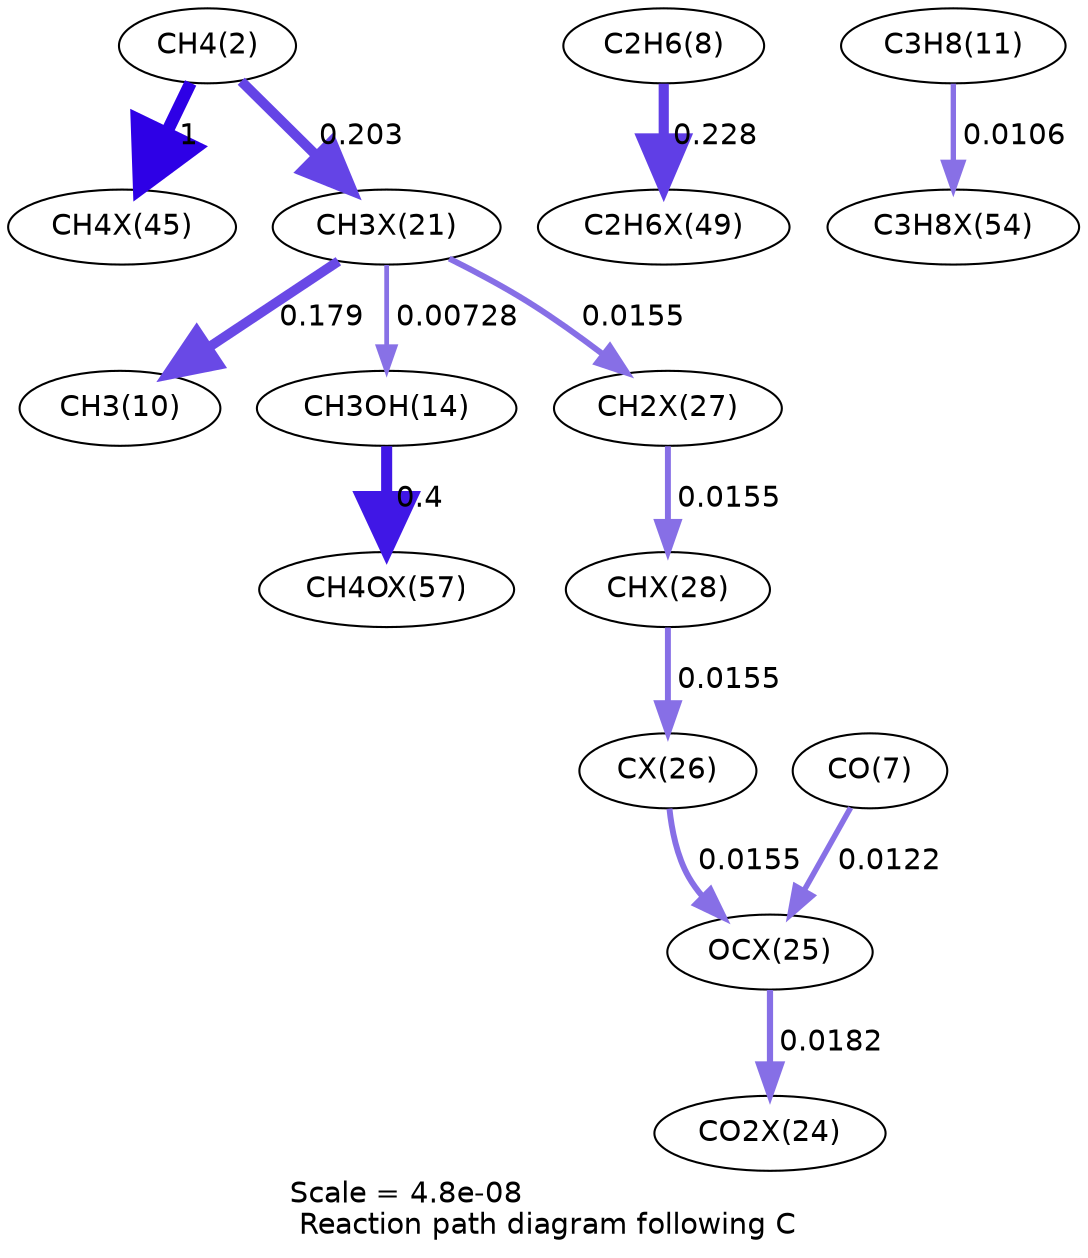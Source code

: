 digraph reaction_paths {
center=1;
s4 -> s35[fontname="Helvetica", penwidth=6, arrowsize=3, color="0.7, 1.5, 0.9"
, label=" 1"];
s4 -> s27[fontname="Helvetica", penwidth=4.8, arrowsize=2.4, color="0.7, 0.703, 0.9"
, label=" 0.203"];
s10 -> s38[fontname="Helvetica", penwidth=4.88, arrowsize=2.44, color="0.7, 0.728, 0.9"
, label=" 0.228"];
s27 -> s12[fontname="Helvetica", penwidth=4.7, arrowsize=2.35, color="0.7, 0.679, 0.9"
, label=" 0.179"];
s27 -> s16[fontname="Helvetica", penwidth=2.28, arrowsize=1.14, color="0.7, 0.507, 0.9"
, label=" 0.00728"];
s27 -> s33[fontname="Helvetica", penwidth=2.85, arrowsize=1.43, color="0.7, 0.516, 0.9"
, label=" 0.0155"];
s16 -> s42[fontname="Helvetica", penwidth=5.31, arrowsize=2.65, color="0.7, 0.9, 0.9"
, label=" 0.4"];
s33 -> s34[fontname="Helvetica", penwidth=2.85, arrowsize=1.43, color="0.7, 0.516, 0.9"
, label=" 0.0155"];
s34 -> s32[fontname="Helvetica", penwidth=2.85, arrowsize=1.43, color="0.7, 0.516, 0.9"
, label=" 0.0155"];
s32 -> s31[fontname="Helvetica", penwidth=2.85, arrowsize=1.43, color="0.7, 0.516, 0.9"
, label=" 0.0155"];
s9 -> s31[fontname="Helvetica", penwidth=2.67, arrowsize=1.34, color="0.7, 0.512, 0.9"
, label=" 0.0122"];
s31 -> s30[fontname="Helvetica", penwidth=2.98, arrowsize=1.49, color="0.7, 0.518, 0.9"
, label=" 0.0182"];
s13 -> s39[fontname="Helvetica", penwidth=2.57, arrowsize=1.29, color="0.7, 0.511, 0.9"
, label=" 0.0106"];
s4 [ fontname="Helvetica", label="CH4(2)"];
s9 [ fontname="Helvetica", label="CO(7)"];
s10 [ fontname="Helvetica", label="C2H6(8)"];
s12 [ fontname="Helvetica", label="CH3(10)"];
s13 [ fontname="Helvetica", label="C3H8(11)"];
s16 [ fontname="Helvetica", label="CH3OH(14)"];
s27 [ fontname="Helvetica", label="CH3X(21)"];
s30 [ fontname="Helvetica", label="CO2X(24)"];
s31 [ fontname="Helvetica", label="OCX(25)"];
s32 [ fontname="Helvetica", label="CX(26)"];
s33 [ fontname="Helvetica", label="CH2X(27)"];
s34 [ fontname="Helvetica", label="CHX(28)"];
s35 [ fontname="Helvetica", label="CH4X(45)"];
s38 [ fontname="Helvetica", label="C2H6X(49)"];
s39 [ fontname="Helvetica", label="C3H8X(54)"];
s42 [ fontname="Helvetica", label="CH4OX(57)"];
 label = "Scale = 4.8e-08\l Reaction path diagram following C";
 fontname = "Helvetica";
}
